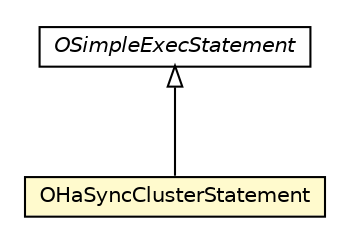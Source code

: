 #!/usr/local/bin/dot
#
# Class diagram 
# Generated by UMLGraph version R5_6-24-gf6e263 (http://www.umlgraph.org/)
#

digraph G {
	edge [fontname="Helvetica",fontsize=10,labelfontname="Helvetica",labelfontsize=10];
	node [fontname="Helvetica",fontsize=10,shape=plaintext];
	nodesep=0.25;
	ranksep=0.5;
	// com.orientechnologies.orient.core.sql.parser.OHaSyncClusterStatement
	c3735308 [label=<<table title="com.orientechnologies.orient.core.sql.parser.OHaSyncClusterStatement" border="0" cellborder="1" cellspacing="0" cellpadding="2" port="p" bgcolor="lemonChiffon" href="./OHaSyncClusterStatement.html">
		<tr><td><table border="0" cellspacing="0" cellpadding="1">
<tr><td align="center" balign="center"> OHaSyncClusterStatement </td></tr>
		</table></td></tr>
		</table>>, URL="./OHaSyncClusterStatement.html", fontname="Helvetica", fontcolor="black", fontsize=10.0];
	// com.orientechnologies.orient.core.sql.parser.OSimpleExecStatement
	c3735314 [label=<<table title="com.orientechnologies.orient.core.sql.parser.OSimpleExecStatement" border="0" cellborder="1" cellspacing="0" cellpadding="2" port="p" href="./OSimpleExecStatement.html">
		<tr><td><table border="0" cellspacing="0" cellpadding="1">
<tr><td align="center" balign="center"><font face="Helvetica-Oblique"> OSimpleExecStatement </font></td></tr>
		</table></td></tr>
		</table>>, URL="./OSimpleExecStatement.html", fontname="Helvetica", fontcolor="black", fontsize=10.0];
	//com.orientechnologies.orient.core.sql.parser.OHaSyncClusterStatement extends com.orientechnologies.orient.core.sql.parser.OSimpleExecStatement
	c3735314:p -> c3735308:p [dir=back,arrowtail=empty];
}

